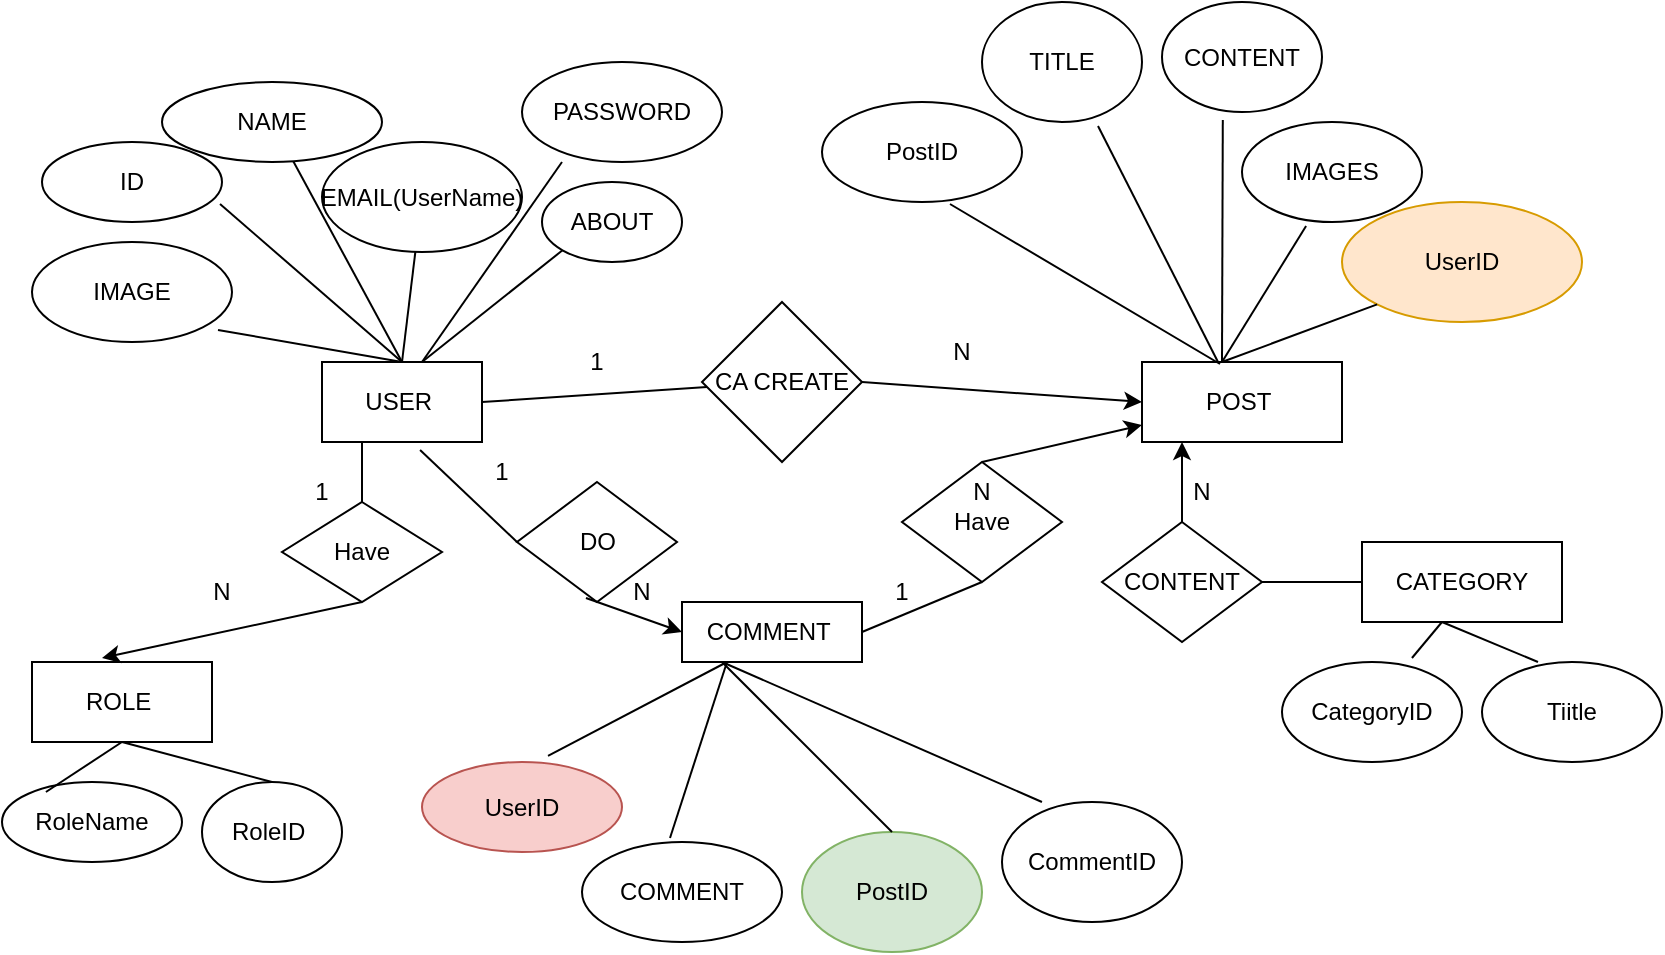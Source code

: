 <mxfile version="20.8.23" type="device"><diagram name="Page-1" id="GQ7cr_vClIjCrBZ5bqLq"><mxGraphModel dx="1701" dy="484" grid="1" gridSize="10" guides="1" tooltips="1" connect="1" arrows="1" fold="1" page="1" pageScale="1" pageWidth="827" pageHeight="1169" math="0" shadow="0"><root><mxCell id="0"/><mxCell id="1" parent="0"/><mxCell id="93KO82FukcGPZ6emUtza-1" value="USER&amp;nbsp;" style="rounded=0;whiteSpace=wrap;html=1;" vertex="1" parent="1"><mxGeometry x="140" y="210" width="80" height="40" as="geometry"/></mxCell><mxCell id="93KO82FukcGPZ6emUtza-2" value="EMAIL(UserName)" style="ellipse;whiteSpace=wrap;html=1;" vertex="1" parent="1"><mxGeometry x="140" y="100" width="100" height="55" as="geometry"/></mxCell><mxCell id="93KO82FukcGPZ6emUtza-5" value="ID" style="ellipse;whiteSpace=wrap;html=1;" vertex="1" parent="1"><mxGeometry y="100" width="90" height="40" as="geometry"/></mxCell><mxCell id="93KO82FukcGPZ6emUtza-6" value="" style="endArrow=none;html=1;rounded=0;" edge="1" parent="1" target="93KO82FukcGPZ6emUtza-7"><mxGeometry width="50" height="50" relative="1" as="geometry"><mxPoint x="180" y="210" as="sourcePoint"/><mxPoint x="200" y="130" as="targetPoint"/><Array as="points"/></mxGeometry></mxCell><mxCell id="93KO82FukcGPZ6emUtza-7" value="NAME" style="ellipse;whiteSpace=wrap;html=1;" vertex="1" parent="1"><mxGeometry x="60" y="70" width="110" height="40" as="geometry"/></mxCell><mxCell id="93KO82FukcGPZ6emUtza-9" value="" style="endArrow=none;html=1;rounded=0;" edge="1" parent="1" target="93KO82FukcGPZ6emUtza-2"><mxGeometry width="50" height="50" relative="1" as="geometry"><mxPoint x="180" y="210" as="sourcePoint"/><mxPoint x="250" y="170" as="targetPoint"/><Array as="points"><mxPoint x="180" y="210"/></Array></mxGeometry></mxCell><mxCell id="93KO82FukcGPZ6emUtza-10" value="PASSWORD" style="ellipse;whiteSpace=wrap;html=1;" vertex="1" parent="1"><mxGeometry x="240" y="60" width="100" height="50" as="geometry"/></mxCell><mxCell id="93KO82FukcGPZ6emUtza-11" value="" style="endArrow=none;html=1;rounded=0;entryX=0.2;entryY=1;entryDx=0;entryDy=0;entryPerimeter=0;" edge="1" parent="1" target="93KO82FukcGPZ6emUtza-10"><mxGeometry width="50" height="50" relative="1" as="geometry"><mxPoint x="190" y="210" as="sourcePoint"/><mxPoint x="360" y="150" as="targetPoint"/></mxGeometry></mxCell><mxCell id="93KO82FukcGPZ6emUtza-13" value="ABOUT" style="ellipse;whiteSpace=wrap;html=1;" vertex="1" parent="1"><mxGeometry x="250" y="120" width="70" height="40" as="geometry"/></mxCell><mxCell id="93KO82FukcGPZ6emUtza-14" value="" style="endArrow=none;html=1;rounded=0;exitX=0;exitY=1;exitDx=0;exitDy=0;" edge="1" parent="1" source="93KO82FukcGPZ6emUtza-13"><mxGeometry width="50" height="50" relative="1" as="geometry"><mxPoint x="390" y="280" as="sourcePoint"/><mxPoint x="190" y="210" as="targetPoint"/></mxGeometry></mxCell><mxCell id="93KO82FukcGPZ6emUtza-16" value="IMAGE" style="ellipse;whiteSpace=wrap;html=1;" vertex="1" parent="1"><mxGeometry x="-5" y="150" width="100" height="50" as="geometry"/></mxCell><mxCell id="93KO82FukcGPZ6emUtza-17" value="" style="endArrow=none;html=1;rounded=0;exitX=0.93;exitY=0.88;exitDx=0;exitDy=0;exitPerimeter=0;" edge="1" parent="1" source="93KO82FukcGPZ6emUtza-16"><mxGeometry width="50" height="50" relative="1" as="geometry"><mxPoint x="95" y="230" as="sourcePoint"/><mxPoint x="180" y="210" as="targetPoint"/></mxGeometry></mxCell><mxCell id="93KO82FukcGPZ6emUtza-18" value="POST&amp;nbsp;" style="rounded=0;whiteSpace=wrap;html=1;" vertex="1" parent="1"><mxGeometry x="550" y="210" width="100" height="40" as="geometry"/></mxCell><mxCell id="93KO82FukcGPZ6emUtza-19" value="PostID" style="ellipse;whiteSpace=wrap;html=1;" vertex="1" parent="1"><mxGeometry x="390" y="80" width="100" height="50" as="geometry"/></mxCell><mxCell id="93KO82FukcGPZ6emUtza-20" value="" style="endArrow=none;html=1;rounded=0;entryX=0.989;entryY=0.775;entryDx=0;entryDy=0;entryPerimeter=0;exitX=0.5;exitY=0;exitDx=0;exitDy=0;" edge="1" parent="1" source="93KO82FukcGPZ6emUtza-1" target="93KO82FukcGPZ6emUtza-5"><mxGeometry width="50" height="50" relative="1" as="geometry"><mxPoint x="160" y="210" as="sourcePoint"/><mxPoint x="120" y="130" as="targetPoint"/></mxGeometry></mxCell><mxCell id="93KO82FukcGPZ6emUtza-22" value="" style="endArrow=none;html=1;rounded=0;entryX=0.64;entryY=1.02;entryDx=0;entryDy=0;entryPerimeter=0;exitX=0.39;exitY=0.025;exitDx=0;exitDy=0;exitPerimeter=0;" edge="1" parent="1" source="93KO82FukcGPZ6emUtza-18" target="93KO82FukcGPZ6emUtza-19"><mxGeometry width="50" height="50" relative="1" as="geometry"><mxPoint x="390" y="280" as="sourcePoint"/><mxPoint x="440" y="230" as="targetPoint"/></mxGeometry></mxCell><mxCell id="93KO82FukcGPZ6emUtza-23" value="CA CREATE" style="rhombus;whiteSpace=wrap;html=1;" vertex="1" parent="1"><mxGeometry x="330" y="180" width="80" height="80" as="geometry"/></mxCell><mxCell id="93KO82FukcGPZ6emUtza-24" value="" style="endArrow=none;html=1;rounded=0;entryX=1;entryY=0.5;entryDx=0;entryDy=0;" edge="1" parent="1" source="93KO82FukcGPZ6emUtza-23" target="93KO82FukcGPZ6emUtza-1"><mxGeometry width="50" height="50" relative="1" as="geometry"><mxPoint x="390" y="280" as="sourcePoint"/><mxPoint x="440" y="230" as="targetPoint"/></mxGeometry></mxCell><mxCell id="93KO82FukcGPZ6emUtza-25" value="" style="endArrow=classic;html=1;rounded=0;entryX=0;entryY=0.5;entryDx=0;entryDy=0;exitX=1;exitY=0.5;exitDx=0;exitDy=0;" edge="1" parent="1" source="93KO82FukcGPZ6emUtza-23" target="93KO82FukcGPZ6emUtza-18"><mxGeometry width="50" height="50" relative="1" as="geometry"><mxPoint x="390" y="280" as="sourcePoint"/><mxPoint x="440" y="230" as="targetPoint"/></mxGeometry></mxCell><mxCell id="93KO82FukcGPZ6emUtza-26" value="TITLE" style="ellipse;whiteSpace=wrap;html=1;" vertex="1" parent="1"><mxGeometry x="470" y="30" width="80" height="60" as="geometry"/></mxCell><mxCell id="93KO82FukcGPZ6emUtza-27" value="" style="endArrow=none;html=1;rounded=0;entryX=0.725;entryY=1.033;entryDx=0;entryDy=0;entryPerimeter=0;exitX=0.38;exitY=0;exitDx=0;exitDy=0;exitPerimeter=0;" edge="1" parent="1" source="93KO82FukcGPZ6emUtza-18" target="93KO82FukcGPZ6emUtza-26"><mxGeometry width="50" height="50" relative="1" as="geometry"><mxPoint x="570" y="120" as="sourcePoint"/><mxPoint x="620" y="70" as="targetPoint"/></mxGeometry></mxCell><mxCell id="93KO82FukcGPZ6emUtza-28" value="CONTENT" style="ellipse;whiteSpace=wrap;html=1;" vertex="1" parent="1"><mxGeometry x="560" y="30" width="80" height="55" as="geometry"/></mxCell><mxCell id="93KO82FukcGPZ6emUtza-29" value="" style="endArrow=none;html=1;rounded=0;entryX=0.38;entryY=1.073;entryDx=0;entryDy=0;entryPerimeter=0;" edge="1" parent="1" target="93KO82FukcGPZ6emUtza-28"><mxGeometry width="50" height="50" relative="1" as="geometry"><mxPoint x="590" y="210" as="sourcePoint"/><mxPoint x="630" y="110" as="targetPoint"/></mxGeometry></mxCell><mxCell id="93KO82FukcGPZ6emUtza-30" value="IMAGES" style="ellipse;whiteSpace=wrap;html=1;" vertex="1" parent="1"><mxGeometry x="600" y="90" width="90" height="50" as="geometry"/></mxCell><mxCell id="93KO82FukcGPZ6emUtza-31" value="" style="endArrow=none;html=1;rounded=0;entryX=0.356;entryY=1.04;entryDx=0;entryDy=0;entryPerimeter=0;" edge="1" parent="1" target="93KO82FukcGPZ6emUtza-30"><mxGeometry width="50" height="50" relative="1" as="geometry"><mxPoint x="590" y="210" as="sourcePoint"/><mxPoint x="650" y="150" as="targetPoint"/></mxGeometry></mxCell><mxCell id="93KO82FukcGPZ6emUtza-32" value="UserID" style="ellipse;whiteSpace=wrap;html=1;fillColor=#ffe6cc;strokeColor=#d79b00;" vertex="1" parent="1"><mxGeometry x="650" y="130" width="120" height="60" as="geometry"/></mxCell><mxCell id="93KO82FukcGPZ6emUtza-33" value="" style="endArrow=none;html=1;rounded=0;entryX=0;entryY=1;entryDx=0;entryDy=0;" edge="1" parent="1" target="93KO82FukcGPZ6emUtza-32"><mxGeometry width="50" height="50" relative="1" as="geometry"><mxPoint x="590" y="210" as="sourcePoint"/><mxPoint x="650" y="160" as="targetPoint"/></mxGeometry></mxCell><mxCell id="93KO82FukcGPZ6emUtza-34" value="1" style="text;html=1;strokeColor=none;fillColor=none;align=center;verticalAlign=middle;whiteSpace=wrap;rounded=0;" vertex="1" parent="1"><mxGeometry x="255" y="200" width="45" height="20" as="geometry"/></mxCell><mxCell id="93KO82FukcGPZ6emUtza-35" value="N" style="text;html=1;strokeColor=none;fillColor=none;align=center;verticalAlign=middle;whiteSpace=wrap;rounded=0;" vertex="1" parent="1"><mxGeometry x="430" y="190" width="60" height="30" as="geometry"/></mxCell><mxCell id="93KO82FukcGPZ6emUtza-37" value="CATEGORY" style="rounded=0;whiteSpace=wrap;html=1;" vertex="1" parent="1"><mxGeometry x="660" y="300" width="100" height="40" as="geometry"/></mxCell><mxCell id="93KO82FukcGPZ6emUtza-38" value="CONTENT" style="rhombus;whiteSpace=wrap;html=1;" vertex="1" parent="1"><mxGeometry x="530" y="290" width="80" height="60" as="geometry"/></mxCell><mxCell id="93KO82FukcGPZ6emUtza-39" value="" style="endArrow=none;html=1;rounded=0;exitX=0;exitY=0.5;exitDx=0;exitDy=0;entryX=1;entryY=0.5;entryDx=0;entryDy=0;" edge="1" parent="1" source="93KO82FukcGPZ6emUtza-37" target="93KO82FukcGPZ6emUtza-38"><mxGeometry width="50" height="50" relative="1" as="geometry"><mxPoint x="520" y="250" as="sourcePoint"/><mxPoint x="440" y="280" as="targetPoint"/></mxGeometry></mxCell><mxCell id="93KO82FukcGPZ6emUtza-41" value="" style="endArrow=classic;html=1;rounded=0;exitX=0.5;exitY=0;exitDx=0;exitDy=0;" edge="1" parent="1" source="93KO82FukcGPZ6emUtza-38"><mxGeometry width="50" height="50" relative="1" as="geometry"><mxPoint x="390" y="280" as="sourcePoint"/><mxPoint x="570" y="250" as="targetPoint"/></mxGeometry></mxCell><mxCell id="93KO82FukcGPZ6emUtza-42" value="CategoryID" style="ellipse;whiteSpace=wrap;html=1;" vertex="1" parent="1"><mxGeometry x="620" y="360" width="90" height="50" as="geometry"/></mxCell><mxCell id="93KO82FukcGPZ6emUtza-43" value="Tiitle" style="ellipse;whiteSpace=wrap;html=1;" vertex="1" parent="1"><mxGeometry x="720" y="360" width="90" height="50" as="geometry"/></mxCell><mxCell id="93KO82FukcGPZ6emUtza-44" value="" style="endArrow=none;html=1;rounded=0;exitX=0.722;exitY=-0.04;exitDx=0;exitDy=0;exitPerimeter=0;" edge="1" parent="1" source="93KO82FukcGPZ6emUtza-42"><mxGeometry width="50" height="50" relative="1" as="geometry"><mxPoint x="650" y="390" as="sourcePoint"/><mxPoint x="700" y="340" as="targetPoint"/></mxGeometry></mxCell><mxCell id="93KO82FukcGPZ6emUtza-46" value="" style="endArrow=none;html=1;rounded=0;entryX=0.311;entryY=0;entryDx=0;entryDy=0;entryPerimeter=0;" edge="1" parent="1" target="93KO82FukcGPZ6emUtza-43"><mxGeometry width="50" height="50" relative="1" as="geometry"><mxPoint x="700" y="340" as="sourcePoint"/><mxPoint x="730" y="330" as="targetPoint"/></mxGeometry></mxCell><mxCell id="93KO82FukcGPZ6emUtza-47" value="ROLE&amp;nbsp;" style="rounded=0;whiteSpace=wrap;html=1;" vertex="1" parent="1"><mxGeometry x="-5" y="360" width="90" height="40" as="geometry"/></mxCell><mxCell id="93KO82FukcGPZ6emUtza-48" value="RoleID&amp;nbsp;" style="ellipse;whiteSpace=wrap;html=1;" vertex="1" parent="1"><mxGeometry x="80" y="420" width="70" height="50" as="geometry"/></mxCell><mxCell id="93KO82FukcGPZ6emUtza-49" value="RoleName" style="ellipse;whiteSpace=wrap;html=1;" vertex="1" parent="1"><mxGeometry x="-20" y="420" width="90" height="40" as="geometry"/></mxCell><mxCell id="93KO82FukcGPZ6emUtza-51" value="" style="endArrow=none;html=1;rounded=0;exitX=0.5;exitY=0;exitDx=0;exitDy=0;entryX=0.5;entryY=1;entryDx=0;entryDy=0;" edge="1" parent="1" source="93KO82FukcGPZ6emUtza-48" target="93KO82FukcGPZ6emUtza-47"><mxGeometry width="50" height="50" relative="1" as="geometry"><mxPoint x="290" y="420" as="sourcePoint"/><mxPoint x="340" y="370" as="targetPoint"/></mxGeometry></mxCell><mxCell id="93KO82FukcGPZ6emUtza-52" value="" style="endArrow=none;html=1;rounded=0;entryX=0.5;entryY=1;entryDx=0;entryDy=0;exitX=0.244;exitY=0.125;exitDx=0;exitDy=0;exitPerimeter=0;" edge="1" parent="1" source="93KO82FukcGPZ6emUtza-49" target="93KO82FukcGPZ6emUtza-47"><mxGeometry width="50" height="50" relative="1" as="geometry"><mxPoint x="370" y="405" as="sourcePoint"/><mxPoint x="420" y="355" as="targetPoint"/></mxGeometry></mxCell><mxCell id="93KO82FukcGPZ6emUtza-53" value="Have" style="rhombus;whiteSpace=wrap;html=1;" vertex="1" parent="1"><mxGeometry x="120" y="280" width="80" height="50" as="geometry"/></mxCell><mxCell id="93KO82FukcGPZ6emUtza-54" value="" style="endArrow=classic;html=1;rounded=0;entryX=0.389;entryY=-0.05;entryDx=0;entryDy=0;exitX=0.5;exitY=1;exitDx=0;exitDy=0;entryPerimeter=0;startArrow=none;" edge="1" parent="1" source="93KO82FukcGPZ6emUtza-53" target="93KO82FukcGPZ6emUtza-47"><mxGeometry width="50" height="50" relative="1" as="geometry"><mxPoint x="80" y="335" as="sourcePoint"/><mxPoint x="250" y="330" as="targetPoint"/></mxGeometry></mxCell><mxCell id="93KO82FukcGPZ6emUtza-55" value="" style="endArrow=none;html=1;rounded=0;entryX=0.25;entryY=1;entryDx=0;entryDy=0;exitX=0.5;exitY=0;exitDx=0;exitDy=0;" edge="1" parent="1" source="93KO82FukcGPZ6emUtza-53" target="93KO82FukcGPZ6emUtza-1"><mxGeometry width="50" height="50" relative="1" as="geometry"><mxPoint x="390" y="280" as="sourcePoint"/><mxPoint x="440" y="230" as="targetPoint"/></mxGeometry></mxCell><mxCell id="93KO82FukcGPZ6emUtza-57" value="N" style="text;html=1;strokeColor=none;fillColor=none;align=center;verticalAlign=middle;whiteSpace=wrap;rounded=0;" vertex="1" parent="1"><mxGeometry x="550" y="260" width="60" height="30" as="geometry"/></mxCell><mxCell id="93KO82FukcGPZ6emUtza-59" value="1" style="text;html=1;strokeColor=none;fillColor=none;align=center;verticalAlign=middle;whiteSpace=wrap;rounded=0;" vertex="1" parent="1"><mxGeometry x="110" y="260" width="60" height="30" as="geometry"/></mxCell><mxCell id="93KO82FukcGPZ6emUtza-64" value="N" style="text;html=1;strokeColor=none;fillColor=none;align=center;verticalAlign=middle;whiteSpace=wrap;rounded=0;" vertex="1" parent="1"><mxGeometry x="60" y="310" width="60" height="30" as="geometry"/></mxCell><mxCell id="93KO82FukcGPZ6emUtza-67" value="COMMENT&amp;nbsp;" style="rounded=0;whiteSpace=wrap;html=1;" vertex="1" parent="1"><mxGeometry x="320" y="330" width="90" height="30" as="geometry"/></mxCell><mxCell id="93KO82FukcGPZ6emUtza-68" value="UserID" style="ellipse;whiteSpace=wrap;html=1;fillColor=#f8cecc;strokeColor=#b85450;" vertex="1" parent="1"><mxGeometry x="190" y="410" width="100" height="45" as="geometry"/></mxCell><mxCell id="93KO82FukcGPZ6emUtza-70" value="" style="endArrow=none;html=1;rounded=0;entryX=0.25;entryY=1;entryDx=0;entryDy=0;exitX=0.63;exitY=-0.067;exitDx=0;exitDy=0;exitPerimeter=0;" edge="1" parent="1" source="93KO82FukcGPZ6emUtza-68" target="93KO82FukcGPZ6emUtza-67"><mxGeometry width="50" height="50" relative="1" as="geometry"><mxPoint x="260" y="400" as="sourcePoint"/><mxPoint x="330" y="360" as="targetPoint"/></mxGeometry></mxCell><mxCell id="93KO82FukcGPZ6emUtza-71" value="CommentID" style="ellipse;whiteSpace=wrap;html=1;" vertex="1" parent="1"><mxGeometry x="480" y="430" width="90" height="60" as="geometry"/></mxCell><mxCell id="93KO82FukcGPZ6emUtza-72" value="COMMENT" style="ellipse;whiteSpace=wrap;html=1;" vertex="1" parent="1"><mxGeometry x="270" y="450" width="100" height="50" as="geometry"/></mxCell><mxCell id="93KO82FukcGPZ6emUtza-73" value="" style="endArrow=none;html=1;rounded=0;entryX=0.25;entryY=1;entryDx=0;entryDy=0;exitX=0.44;exitY=-0.04;exitDx=0;exitDy=0;exitPerimeter=0;" edge="1" parent="1" source="93KO82FukcGPZ6emUtza-72" target="93KO82FukcGPZ6emUtza-67"><mxGeometry width="50" height="50" relative="1" as="geometry"><mxPoint x="310" y="405" as="sourcePoint"/><mxPoint x="360" y="355" as="targetPoint"/></mxGeometry></mxCell><mxCell id="93KO82FukcGPZ6emUtza-74" value="" style="endArrow=none;html=1;rounded=0;exitX=0.222;exitY=0;exitDx=0;exitDy=0;exitPerimeter=0;" edge="1" parent="1" source="93KO82FukcGPZ6emUtza-71"><mxGeometry width="50" height="50" relative="1" as="geometry"><mxPoint x="389" y="410" as="sourcePoint"/><mxPoint x="340" y="360" as="targetPoint"/></mxGeometry></mxCell><mxCell id="93KO82FukcGPZ6emUtza-75" value="PostID" style="ellipse;whiteSpace=wrap;html=1;fillColor=#d5e8d4;strokeColor=#82b366;" vertex="1" parent="1"><mxGeometry x="380" y="445" width="90" height="60" as="geometry"/></mxCell><mxCell id="93KO82FukcGPZ6emUtza-76" value="" style="endArrow=none;html=1;rounded=0;entryX=0.5;entryY=0;entryDx=0;entryDy=0;" edge="1" parent="1" target="93KO82FukcGPZ6emUtza-75"><mxGeometry width="50" height="50" relative="1" as="geometry"><mxPoint x="340" y="360" as="sourcePoint"/><mxPoint x="440" y="260" as="targetPoint"/></mxGeometry></mxCell><mxCell id="93KO82FukcGPZ6emUtza-77" value="DO" style="rhombus;whiteSpace=wrap;html=1;" vertex="1" parent="1"><mxGeometry x="237.5" y="270" width="80" height="60" as="geometry"/></mxCell><mxCell id="93KO82FukcGPZ6emUtza-78" value="" style="endArrow=none;html=1;rounded=0;entryX=0.613;entryY=1.1;entryDx=0;entryDy=0;entryPerimeter=0;exitX=0;exitY=0.5;exitDx=0;exitDy=0;" edge="1" parent="1" source="93KO82FukcGPZ6emUtza-77" target="93KO82FukcGPZ6emUtza-1"><mxGeometry width="50" height="50" relative="1" as="geometry"><mxPoint x="390" y="310" as="sourcePoint"/><mxPoint x="440" y="260" as="targetPoint"/></mxGeometry></mxCell><mxCell id="93KO82FukcGPZ6emUtza-79" value="" style="endArrow=classic;html=1;rounded=0;exitX=0.431;exitY=0.967;exitDx=0;exitDy=0;exitPerimeter=0;entryX=0;entryY=0.5;entryDx=0;entryDy=0;" edge="1" parent="1" source="93KO82FukcGPZ6emUtza-77" target="93KO82FukcGPZ6emUtza-67"><mxGeometry width="50" height="50" relative="1" as="geometry"><mxPoint x="390" y="310" as="sourcePoint"/><mxPoint x="290" y="340" as="targetPoint"/></mxGeometry></mxCell><mxCell id="93KO82FukcGPZ6emUtza-80" value="1" style="text;html=1;strokeColor=none;fillColor=none;align=center;verticalAlign=middle;whiteSpace=wrap;rounded=0;" vertex="1" parent="1"><mxGeometry x="200" y="250" width="60" height="30" as="geometry"/></mxCell><mxCell id="93KO82FukcGPZ6emUtza-81" value="N" style="text;html=1;strokeColor=none;fillColor=none;align=center;verticalAlign=middle;whiteSpace=wrap;rounded=0;" vertex="1" parent="1"><mxGeometry x="270" y="310" width="60" height="30" as="geometry"/></mxCell><mxCell id="93KO82FukcGPZ6emUtza-82" value="Have" style="rhombus;whiteSpace=wrap;html=1;" vertex="1" parent="1"><mxGeometry x="430" y="260" width="80" height="60" as="geometry"/></mxCell><mxCell id="93KO82FukcGPZ6emUtza-85" value="" style="endArrow=none;html=1;rounded=0;exitX=1;exitY=0.5;exitDx=0;exitDy=0;entryX=0.5;entryY=1;entryDx=0;entryDy=0;" edge="1" parent="1" source="93KO82FukcGPZ6emUtza-67" target="93KO82FukcGPZ6emUtza-82"><mxGeometry width="50" height="50" relative="1" as="geometry"><mxPoint x="470" y="260" as="sourcePoint"/><mxPoint x="430" y="257.143" as="targetPoint"/></mxGeometry></mxCell><mxCell id="93KO82FukcGPZ6emUtza-86" value="" style="endArrow=classic;html=1;rounded=0;exitX=0.5;exitY=0;exitDx=0;exitDy=0;startArrow=none;" edge="1" parent="1" source="93KO82FukcGPZ6emUtza-88" target="93KO82FukcGPZ6emUtza-18"><mxGeometry width="50" height="50" relative="1" as="geometry"><mxPoint x="390" y="310" as="sourcePoint"/><mxPoint x="440" y="260" as="targetPoint"/></mxGeometry></mxCell><mxCell id="93KO82FukcGPZ6emUtza-87" value="1" style="text;html=1;strokeColor=none;fillColor=none;align=center;verticalAlign=middle;whiteSpace=wrap;rounded=0;" vertex="1" parent="1"><mxGeometry x="400" y="310" width="60" height="30" as="geometry"/></mxCell><mxCell id="93KO82FukcGPZ6emUtza-89" value="" style="endArrow=none;html=1;rounded=0;exitX=0.5;exitY=0;exitDx=0;exitDy=0;" edge="1" parent="1" source="93KO82FukcGPZ6emUtza-82" target="93KO82FukcGPZ6emUtza-88"><mxGeometry width="50" height="50" relative="1" as="geometry"><mxPoint x="470" y="260" as="sourcePoint"/><mxPoint x="550" y="242" as="targetPoint"/></mxGeometry></mxCell><mxCell id="93KO82FukcGPZ6emUtza-88" value="N" style="text;html=1;strokeColor=none;fillColor=none;align=center;verticalAlign=middle;whiteSpace=wrap;rounded=0;" vertex="1" parent="1"><mxGeometry x="440" y="260" width="60" height="30" as="geometry"/></mxCell></root></mxGraphModel></diagram></mxfile>